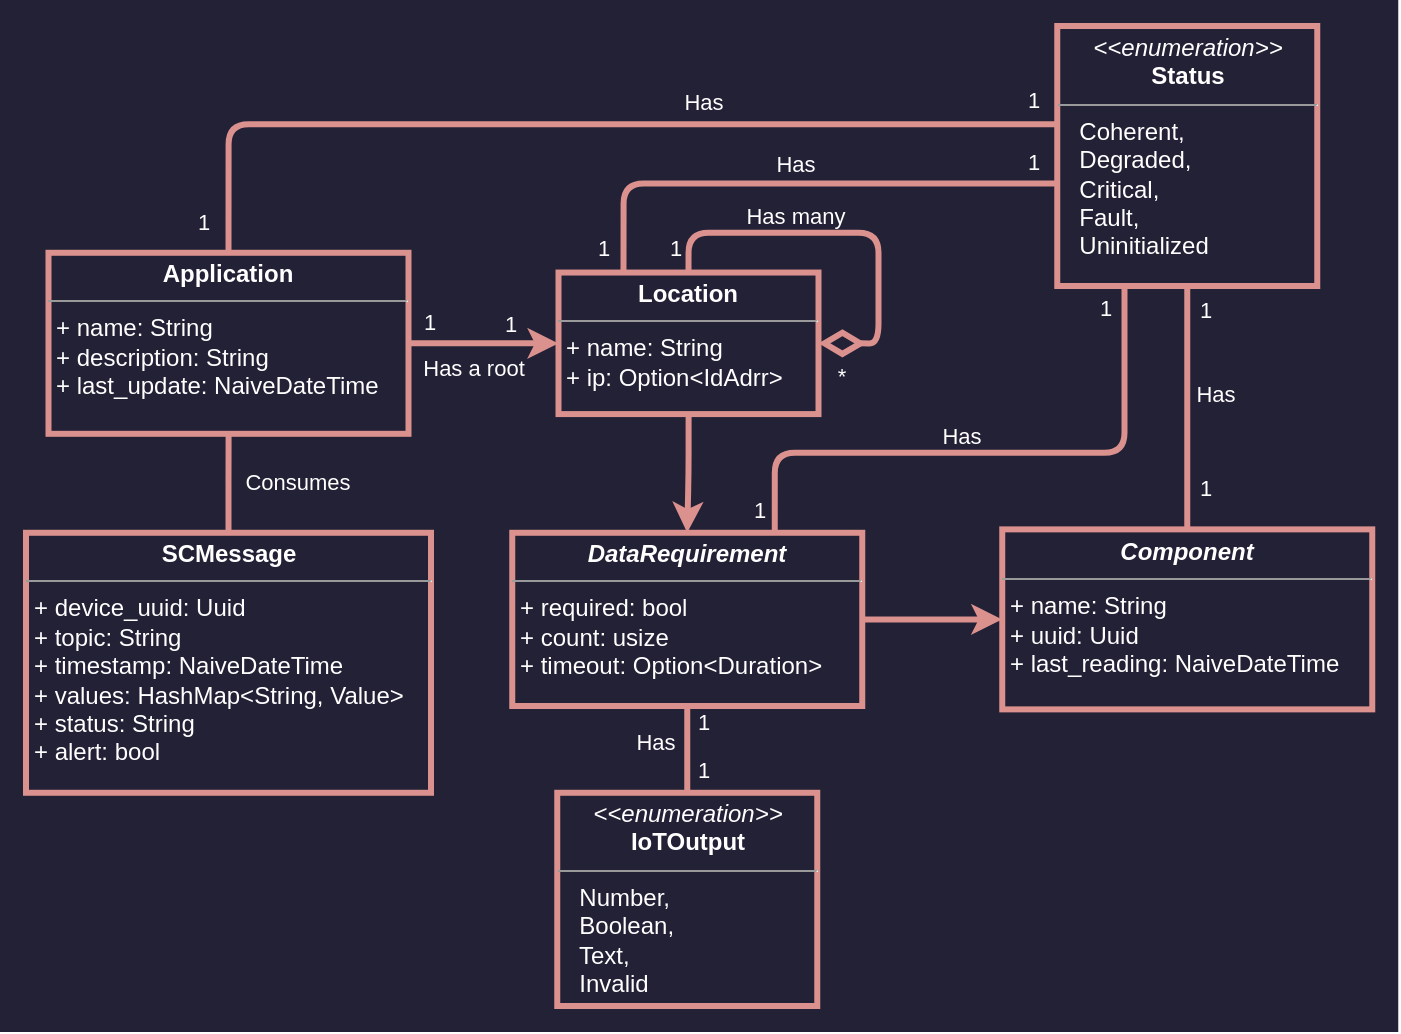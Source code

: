<mxfile version="22.1.21" type="device">
  <diagram name="Page-1" id="UgkzKDdlbD2YLOSZ790F">
    <mxGraphModel dx="1199" dy="1296" grid="1" gridSize="10" guides="1" tooltips="1" connect="1" arrows="1" fold="1" page="1" pageScale="1" pageWidth="850" pageHeight="1100" math="0" shadow="0">
      <root>
        <mxCell id="0" />
        <mxCell id="1" parent="0" />
        <mxCell id="N9ySa-mEWaRBu_4OoYGM-2" value="" style="group;fillColor=#232136;strokeColor=#232136;strokeWidth=26;" vertex="1" connectable="0" parent="1">
          <mxGeometry x="935" y="20" width="673.13" height="490" as="geometry" />
        </mxCell>
        <mxCell id="ultGdkTZjcFe20rOqxWl-29" value="&lt;font&gt;1&lt;/font&gt;" style="text;html=1;strokeColor=none;fillColor=none;align=center;verticalAlign=middle;whiteSpace=wrap;rounded=0;fontSize=11;fontFamily=Helvetica;fontColor=#FFFFFF;" parent="N9ySa-mEWaRBu_4OoYGM-2" vertex="1">
          <mxGeometry x="309" y="357.39" width="60" height="30" as="geometry" />
        </mxCell>
        <mxCell id="ultGdkTZjcFe20rOqxWl-34" value="&lt;font&gt;Has&lt;/font&gt;" style="text;html=1;strokeColor=none;fillColor=none;align=center;verticalAlign=middle;whiteSpace=wrap;rounded=0;fontSize=11;fontFamily=Helvetica;fontColor=#FFFFFF;" parent="N9ySa-mEWaRBu_4OoYGM-2" vertex="1">
          <mxGeometry x="285" y="343" width="60" height="30" as="geometry" />
        </mxCell>
        <mxCell id="ultGdkTZjcFe20rOqxWl-24" value="&lt;font&gt;1&lt;/font&gt;" style="text;html=1;strokeColor=none;fillColor=none;align=center;verticalAlign=middle;whiteSpace=wrap;rounded=0;fontSize=11;fontFamily=Helvetica;fontColor=#FFFFFF;" parent="N9ySa-mEWaRBu_4OoYGM-2" vertex="1">
          <mxGeometry x="210" y="134.27" width="65" height="30" as="geometry" />
        </mxCell>
        <mxCell id="ultGdkTZjcFe20rOqxWl-25" value="&lt;font&gt;Has a root&lt;/font&gt;" style="text;html=1;strokeColor=none;fillColor=none;align=center;verticalAlign=middle;whiteSpace=wrap;rounded=0;fontSize=11;fontFamily=Helvetica;fontColor=#FFFFFF;" parent="N9ySa-mEWaRBu_4OoYGM-2" vertex="1">
          <mxGeometry x="194.25" y="156.27" width="60" height="30" as="geometry" />
        </mxCell>
        <mxCell id="6oxuOz3wnvCVODKfcnTl-1" value="&lt;p style=&quot;margin:0px;margin-top:4px;text-align:center;&quot;&gt;&lt;font&gt;&lt;b style=&quot;background-color: initial;&quot;&gt;&lt;i&gt;Component&lt;/i&gt;&lt;/b&gt;&lt;br&gt;&lt;/font&gt;&lt;/p&gt;&lt;hr size=&quot;1&quot;&gt;&lt;p style=&quot;margin:0px;margin-left:4px;&quot;&gt;&lt;span style=&quot;background-color: initial;&quot;&gt;&lt;font&gt;+ name: String&lt;/font&gt;&lt;/span&gt;&lt;/p&gt;&lt;p style=&quot;margin:0px;margin-left:4px;&quot;&gt;&lt;span style=&quot;background-color: initial;&quot;&gt;&lt;font&gt;+ uuid: Uuid&lt;/font&gt;&lt;/span&gt;&lt;/p&gt;&lt;p style=&quot;margin:0px;margin-left:4px;&quot;&gt;&lt;span style=&quot;background-color: initial;&quot;&gt;&lt;font&gt;+ last_reading: NaiveDateTime&lt;/font&gt;&lt;/span&gt;&lt;/p&gt;" style="verticalAlign=top;align=left;overflow=fill;fontSize=12;fontFamily=Helvetica;html=1;whiteSpace=wrap;labelBackgroundColor=none;fillColor=#232136;strokeColor=#DB918D;fontColor=#FFFFFF;strokeWidth=3;" parent="N9ySa-mEWaRBu_4OoYGM-2" vertex="1">
          <mxGeometry x="488.13" y="251.69" width="185" height="90" as="geometry" />
        </mxCell>
        <mxCell id="ex1zAhzP3RsQWdwygTMw-9" style="edgeStyle=orthogonalEdgeStyle;shape=connector;rounded=1;orthogonalLoop=1;jettySize=auto;html=1;exitX=0.5;exitY=1;exitDx=0;exitDy=0;labelBackgroundColor=default;strokeColor=#DB918D;strokeWidth=3;align=center;verticalAlign=middle;fontFamily=Helvetica;fontSize=11;fontColor=#FFFFFF;endArrow=none;endFill=0;curved=0;" parent="N9ySa-mEWaRBu_4OoYGM-2" source="k4MrNBwa_ON_j0a-5Z7k-2" target="6oxuOz3wnvCVODKfcnTl-1" edge="1">
          <mxGeometry relative="1" as="geometry" />
        </mxCell>
        <mxCell id="k4MrNBwa_ON_j0a-5Z7k-2" value="&lt;p style=&quot;margin:0px;margin-top:4px;text-align:center;&quot;&gt;&lt;font&gt;&lt;i&gt;&amp;lt;&amp;lt;enumeration&amp;gt;&amp;gt;&lt;/i&gt;&lt;br&gt;&lt;b&gt;Status&lt;/b&gt;&lt;/font&gt;&lt;/p&gt;&lt;hr size=&quot;1&quot;&gt;&lt;p style=&quot;margin:0px;margin-left:4px;&quot;&gt;&lt;font&gt;&amp;nbsp; Coherent,&lt;/font&gt;&lt;/p&gt;&lt;p style=&quot;margin:0px;margin-left:4px;&quot;&gt;&lt;font&gt;&amp;nbsp; Degraded,&lt;/font&gt;&lt;/p&gt;&lt;p style=&quot;margin:0px;margin-left:4px;&quot;&gt;&lt;font&gt;&amp;nbsp; Critical,&lt;/font&gt;&lt;/p&gt;&lt;p style=&quot;margin:0px;margin-left:4px;&quot;&gt;&lt;font&gt;&amp;nbsp; Fault,&lt;/font&gt;&lt;/p&gt;&lt;p style=&quot;margin:0px;margin-left:4px;&quot;&gt;&lt;font&gt;&amp;nbsp; Uninitialized&lt;/font&gt;&lt;/p&gt;" style="verticalAlign=top;align=left;overflow=fill;fontSize=12;fontFamily=Helvetica;html=1;whiteSpace=wrap;strokeColor=#DB918D;fontColor=#FFFFFF;fillColor=#232136;labelBackgroundColor=none;strokeWidth=3;" parent="N9ySa-mEWaRBu_4OoYGM-2" vertex="1">
          <mxGeometry x="515.63" width="130" height="130" as="geometry" />
        </mxCell>
        <mxCell id="amVTd4cIFYr5nZaXsDXt-2" value="&lt;p style=&quot;margin:0px;margin-top:4px;text-align:center;&quot;&gt;&lt;font&gt;&lt;b&gt;SCMessage&lt;/b&gt;&lt;/font&gt;&lt;/p&gt;&lt;hr size=&quot;1&quot;&gt;&lt;p style=&quot;margin:0px;margin-left:4px;&quot;&gt;&lt;font&gt;+ device_uuid: Uuid&lt;/font&gt;&lt;/p&gt;&lt;p style=&quot;margin:0px;margin-left:4px;&quot;&gt;&lt;font&gt;+ topic: String&lt;/font&gt;&lt;/p&gt;&lt;p style=&quot;margin:0px;margin-left:4px;&quot;&gt;&lt;font&gt;+ timestamp: NaiveDateTime&lt;/font&gt;&lt;/p&gt;&lt;p style=&quot;margin:0px;margin-left:4px;&quot;&gt;&lt;font&gt;+ values: HashMap&amp;lt;String, Value&amp;gt;&lt;/font&gt;&lt;/p&gt;&lt;p style=&quot;margin:0px;margin-left:4px;&quot;&gt;&lt;font&gt;+ status: String&lt;/font&gt;&lt;/p&gt;&lt;p style=&quot;margin:0px;margin-left:4px;&quot;&gt;&lt;font&gt;+ alert: bool&lt;/font&gt;&lt;/p&gt;" style="verticalAlign=top;align=left;overflow=fill;fontSize=12;fontFamily=Helvetica;html=1;whiteSpace=wrap;strokeColor=#DB918D;fontColor=#FFFFFF;fillColor=#232136;labelBackgroundColor=none;strokeWidth=3;" parent="N9ySa-mEWaRBu_4OoYGM-2" vertex="1">
          <mxGeometry y="253.39" width="202.5" height="130" as="geometry" />
        </mxCell>
        <mxCell id="ex1zAhzP3RsQWdwygTMw-3" value="" style="edgeStyle=orthogonalEdgeStyle;shape=connector;rounded=1;orthogonalLoop=1;jettySize=auto;html=1;labelBackgroundColor=default;strokeColor=#DB918D;strokeWidth=3;align=center;verticalAlign=middle;fontFamily=Helvetica;fontSize=11;fontColor=#FFFFFF;endArrow=classic;endFill=1;curved=0;" parent="N9ySa-mEWaRBu_4OoYGM-2" source="bPzTSkkldETOd2Aa_31L-1" target="6oxuOz3wnvCVODKfcnTl-1" edge="1">
          <mxGeometry relative="1" as="geometry" />
        </mxCell>
        <mxCell id="ex1zAhzP3RsQWdwygTMw-10" style="edgeStyle=orthogonalEdgeStyle;shape=connector;rounded=1;orthogonalLoop=1;jettySize=auto;html=1;exitX=0.75;exitY=0;exitDx=0;exitDy=0;labelBackgroundColor=default;strokeColor=#DB918D;strokeWidth=3;align=center;verticalAlign=middle;fontFamily=Helvetica;fontSize=11;fontColor=#FFFFFF;endArrow=none;endFill=0;curved=0;" parent="N9ySa-mEWaRBu_4OoYGM-2" source="bPzTSkkldETOd2Aa_31L-1" target="k4MrNBwa_ON_j0a-5Z7k-2" edge="1">
          <mxGeometry relative="1" as="geometry">
            <Array as="points">
              <mxPoint x="374.25" y="213.39" />
              <mxPoint x="549.25" y="213.39" />
            </Array>
          </mxGeometry>
        </mxCell>
        <mxCell id="bPzTSkkldETOd2Aa_31L-1" value="&lt;p style=&quot;margin:0px;margin-top:4px;text-align:center;&quot;&gt;&lt;b&gt;&lt;i&gt;&lt;font&gt;DataRequirement&lt;/font&gt;&lt;/i&gt;&lt;/b&gt;&lt;/p&gt;&lt;hr size=&quot;1&quot;&gt;&lt;p style=&quot;margin:0px;margin-left:4px;&quot;&gt;&lt;font&gt;+ required: bool&lt;/font&gt;&lt;/p&gt;&lt;p style=&quot;margin:0px;margin-left:4px;&quot;&gt;&lt;font&gt;+ count: usize&lt;/font&gt;&lt;/p&gt;&lt;p style=&quot;margin:0px;margin-left:4px;&quot;&gt;&lt;font&gt;&lt;span style=&quot;background-color: initial;&quot;&gt;+ timeout: Option&amp;lt;Duration&amp;gt;&amp;nbsp;&lt;/span&gt;&lt;/font&gt;&lt;/p&gt;&lt;p style=&quot;margin:0px;margin-left:4px;&quot;&gt;&lt;br&gt;&lt;/p&gt;" style="verticalAlign=top;align=left;overflow=fill;fontSize=12;fontFamily=Helvetica;html=1;whiteSpace=wrap;labelBackgroundColor=none;fillColor=#232136;fontColor=#FFFFFF;strokeColor=#DB918D;strokeWidth=3;" parent="N9ySa-mEWaRBu_4OoYGM-2" vertex="1">
          <mxGeometry x="243.13" y="253.39" width="175" height="86.61" as="geometry" />
        </mxCell>
        <mxCell id="bPzTSkkldETOd2Aa_31L-2" value="&lt;p style=&quot;margin:0px;margin-top:4px;text-align:center;&quot;&gt;&lt;b&gt;&lt;font&gt;Application&lt;/font&gt;&lt;/b&gt;&lt;/p&gt;&lt;hr size=&quot;1&quot;&gt;&lt;p style=&quot;margin:0px;margin-left:4px;&quot;&gt;&lt;font&gt;+ name: String&lt;/font&gt;&lt;/p&gt;&lt;p style=&quot;margin:0px;margin-left:4px;&quot;&gt;&lt;font&gt;&lt;span style=&quot;background-color: initial;&quot;&gt;+&amp;nbsp;description: String&lt;/span&gt;&lt;br&gt;&lt;/font&gt;&lt;/p&gt;&lt;p style=&quot;margin:0px;margin-left:4px;&quot;&gt;&lt;span style=&quot;background-color: initial;&quot;&gt;&lt;font&gt;+ last_update: NaiveDateTime&lt;/font&gt;&lt;/span&gt;&lt;/p&gt;&lt;p style=&quot;margin:0px;margin-left:4px;&quot;&gt;&lt;br&gt;&lt;/p&gt;" style="verticalAlign=top;align=left;overflow=fill;fontSize=12;fontFamily=Helvetica;html=1;whiteSpace=wrap;labelBackgroundColor=none;fillColor=#232136;strokeColor=#DB918D;fontColor=#FFFFFF;strokeWidth=3;" parent="N9ySa-mEWaRBu_4OoYGM-2" vertex="1">
          <mxGeometry x="11.25" y="113.39" width="180" height="90.52" as="geometry" />
        </mxCell>
        <mxCell id="ex1zAhzP3RsQWdwygTMw-8" style="edgeStyle=orthogonalEdgeStyle;shape=connector;rounded=1;orthogonalLoop=1;jettySize=auto;html=1;exitX=0.5;exitY=0;exitDx=0;exitDy=0;entryX=0;entryY=0.378;entryDx=0;entryDy=0;labelBackgroundColor=default;strokeColor=#DB918D;strokeWidth=3;align=center;verticalAlign=middle;fontFamily=Helvetica;fontSize=11;fontColor=#FFFFFF;endArrow=none;endFill=0;curved=0;entryPerimeter=0;startArrow=none;startFill=0;" parent="N9ySa-mEWaRBu_4OoYGM-2" source="bPzTSkkldETOd2Aa_31L-2" target="k4MrNBwa_ON_j0a-5Z7k-2" edge="1">
          <mxGeometry relative="1" as="geometry" />
        </mxCell>
        <mxCell id="ex1zAhzP3RsQWdwygTMw-6" style="edgeStyle=orthogonalEdgeStyle;shape=connector;rounded=0;orthogonalLoop=1;jettySize=auto;html=1;labelBackgroundColor=default;strokeColor=#DB918D;strokeWidth=3;align=center;verticalAlign=middle;fontFamily=Helvetica;fontSize=11;fontColor=#FFFFFF;endArrow=none;endFill=0;" parent="N9ySa-mEWaRBu_4OoYGM-2" source="amVTd4cIFYr5nZaXsDXt-2" target="bPzTSkkldETOd2Aa_31L-2" edge="1">
          <mxGeometry relative="1" as="geometry" />
        </mxCell>
        <mxCell id="ex1zAhzP3RsQWdwygTMw-4" value="" style="edgeStyle=orthogonalEdgeStyle;shape=connector;rounded=1;orthogonalLoop=1;jettySize=auto;html=1;labelBackgroundColor=default;strokeColor=#DB918D;strokeWidth=3;align=center;verticalAlign=middle;fontFamily=Helvetica;fontSize=11;fontColor=#FFFFFF;endArrow=classic;endFill=1;curved=0;" parent="N9ySa-mEWaRBu_4OoYGM-2" source="bPzTSkkldETOd2Aa_31L-5" target="bPzTSkkldETOd2Aa_31L-1" edge="1">
          <mxGeometry relative="1" as="geometry" />
        </mxCell>
        <mxCell id="bPzTSkkldETOd2Aa_31L-5" value="&lt;p style=&quot;margin:0px;margin-top:4px;text-align:center;&quot;&gt;&lt;b&gt;&lt;font&gt;Location&lt;/font&gt;&lt;/b&gt;&lt;/p&gt;&lt;hr size=&quot;1&quot;&gt;&lt;p style=&quot;margin:0px;margin-left:4px;&quot;&gt;&lt;span style=&quot;background-color: initial;&quot;&gt;+ name: String&lt;/span&gt;&lt;br&gt;&lt;/p&gt;&lt;p style=&quot;margin:0px;margin-left:4px;&quot;&gt;&lt;span style=&quot;background-color: initial;&quot;&gt;+ ip: Option&amp;lt;IdAdrr&amp;gt;&lt;/span&gt;&lt;/p&gt;&lt;p style=&quot;margin:0px;margin-left:4px;&quot;&gt;&lt;br&gt;&lt;/p&gt;" style="verticalAlign=top;align=left;overflow=fill;fontSize=12;fontFamily=Helvetica;html=1;whiteSpace=wrap;labelBackgroundColor=none;fillColor=#232136;strokeColor=#DB918D;fontColor=#FFFFFF;strokeWidth=3;" parent="N9ySa-mEWaRBu_4OoYGM-2" vertex="1">
          <mxGeometry x="266.25" y="123.27" width="130" height="70.77" as="geometry" />
        </mxCell>
        <mxCell id="ultGdkTZjcFe20rOqxWl-4" style="edgeStyle=orthogonalEdgeStyle;shape=connector;curved=0;rounded=1;orthogonalLoop=1;jettySize=auto;html=1;exitX=0.25;exitY=0;exitDx=0;exitDy=0;entryX=0.007;entryY=0.606;entryDx=0;entryDy=0;entryPerimeter=0;labelBackgroundColor=default;strokeColor=#DB918D;strokeWidth=3;align=center;verticalAlign=middle;fontFamily=Helvetica;fontSize=11;fontColor=#FFFFFF;endArrow=none;endFill=0;" parent="N9ySa-mEWaRBu_4OoYGM-2" source="bPzTSkkldETOd2Aa_31L-5" target="k4MrNBwa_ON_j0a-5Z7k-2" edge="1">
          <mxGeometry relative="1" as="geometry" />
        </mxCell>
        <mxCell id="bPzTSkkldETOd2Aa_31L-8" style="edgeStyle=orthogonalEdgeStyle;rounded=0;orthogonalLoop=1;jettySize=auto;html=1;strokeWidth=3;endArrow=classic;endFill=1;strokeColor=#DB918D;fontColor=#FFFFFF;" parent="N9ySa-mEWaRBu_4OoYGM-2" source="bPzTSkkldETOd2Aa_31L-2" target="bPzTSkkldETOd2Aa_31L-5" edge="1">
          <mxGeometry relative="1" as="geometry" />
        </mxCell>
        <mxCell id="bPzTSkkldETOd2Aa_31L-6" value="&lt;p style=&quot;margin:0px;margin-top:4px;text-align:center;&quot;&gt;&lt;font&gt;&lt;i&gt;&amp;lt;&amp;lt;enumeration&amp;gt;&amp;gt;&lt;/i&gt;&lt;br&gt;&lt;b&gt;IoTOutput&lt;/b&gt;&lt;/font&gt;&lt;/p&gt;&lt;hr size=&quot;1&quot;&gt;&lt;p style=&quot;margin:0px;margin-left:4px;&quot;&gt;&lt;font&gt;&amp;nbsp; Number,&lt;/font&gt;&lt;/p&gt;&lt;p style=&quot;margin:0px;margin-left:4px;&quot;&gt;&lt;font&gt;&amp;nbsp; Boolean,&lt;/font&gt;&lt;/p&gt;&lt;p style=&quot;margin:0px;margin-left:4px;&quot;&gt;&lt;font&gt;&amp;nbsp; Text,&lt;/font&gt;&lt;/p&gt;&lt;p style=&quot;margin:0px;margin-left:4px;&quot;&gt;&lt;font&gt;&amp;nbsp; Invalid&lt;/font&gt;&lt;/p&gt;" style="verticalAlign=top;align=left;overflow=fill;fontSize=12;fontFamily=Helvetica;html=1;whiteSpace=wrap;strokeColor=#DB918D;fontColor=#FFFFFF;fillColor=#232136;labelBackgroundColor=none;strokeWidth=3;" parent="N9ySa-mEWaRBu_4OoYGM-2" vertex="1">
          <mxGeometry x="265.63" y="383.39" width="130" height="106.61" as="geometry" />
        </mxCell>
        <mxCell id="ex1zAhzP3RsQWdwygTMw-5" style="edgeStyle=orthogonalEdgeStyle;shape=connector;rounded=0;orthogonalLoop=1;jettySize=auto;html=1;labelBackgroundColor=default;strokeColor=#DB918D;strokeWidth=3;align=center;verticalAlign=middle;fontFamily=Helvetica;fontSize=11;fontColor=#FFFFFF;endArrow=none;endFill=0;" parent="N9ySa-mEWaRBu_4OoYGM-2" source="bPzTSkkldETOd2Aa_31L-1" target="bPzTSkkldETOd2Aa_31L-6" edge="1">
          <mxGeometry relative="1" as="geometry" />
        </mxCell>
        <mxCell id="bPzTSkkldETOd2Aa_31L-9" style="edgeStyle=orthogonalEdgeStyle;shape=connector;rounded=1;orthogonalLoop=1;jettySize=auto;html=1;exitX=0.5;exitY=0;exitDx=0;exitDy=0;entryX=1;entryY=0.5;entryDx=0;entryDy=0;labelBackgroundColor=default;strokeColor=#DB918D;strokeWidth=3;align=center;verticalAlign=middle;fontFamily=Helvetica;fontSize=11;fontColor=#FFFFFF;endArrow=diamondThin;endFill=0;curved=0;endSize=15;startSize=10;" parent="N9ySa-mEWaRBu_4OoYGM-2" source="bPzTSkkldETOd2Aa_31L-5" target="bPzTSkkldETOd2Aa_31L-5" edge="1">
          <mxGeometry relative="1" as="geometry">
            <Array as="points">
              <mxPoint x="331.25" y="103.39" />
              <mxPoint x="426.25" y="103.39" />
              <mxPoint x="426.25" y="158.39" />
            </Array>
          </mxGeometry>
        </mxCell>
        <mxCell id="ultGdkTZjcFe20rOqxWl-5" value="&lt;font&gt;Consumes&lt;/font&gt;" style="text;html=1;strokeColor=none;fillColor=none;align=center;verticalAlign=middle;whiteSpace=wrap;rounded=0;fontSize=11;fontFamily=Helvetica;fontColor=#FFFFFF;" parent="N9ySa-mEWaRBu_4OoYGM-2" vertex="1">
          <mxGeometry x="106.13" y="213.39" width="60" height="30" as="geometry" />
        </mxCell>
        <mxCell id="ultGdkTZjcFe20rOqxWl-10" value="&lt;font&gt;Has many&lt;/font&gt;" style="text;html=1;strokeColor=none;fillColor=none;align=center;verticalAlign=middle;whiteSpace=wrap;rounded=0;fontSize=11;fontFamily=Helvetica;fontColor=#FFFFFF;" parent="N9ySa-mEWaRBu_4OoYGM-2" vertex="1">
          <mxGeometry x="355" y="80.39" width="60" height="30" as="geometry" />
        </mxCell>
        <mxCell id="ultGdkTZjcFe20rOqxWl-12" value="&lt;font&gt;1&lt;/font&gt;" style="text;html=1;strokeColor=none;fillColor=none;align=center;verticalAlign=middle;whiteSpace=wrap;rounded=0;fontSize=11;fontFamily=Helvetica;fontColor=#FFFFFF;" parent="N9ySa-mEWaRBu_4OoYGM-2" vertex="1">
          <mxGeometry x="59.0" y="83.39" width="60" height="30" as="geometry" />
        </mxCell>
        <mxCell id="ultGdkTZjcFe20rOqxWl-13" value="&lt;font&gt;1&lt;/font&gt;" style="text;html=1;strokeColor=none;fillColor=none;align=center;verticalAlign=middle;whiteSpace=wrap;rounded=0;fontSize=11;fontFamily=Helvetica;fontColor=#FFFFFF;" parent="N9ySa-mEWaRBu_4OoYGM-2" vertex="1">
          <mxGeometry x="474" y="22" width="60" height="30" as="geometry" />
        </mxCell>
        <mxCell id="ultGdkTZjcFe20rOqxWl-15" value="&lt;font&gt;1&lt;/font&gt;" style="text;html=1;strokeColor=none;fillColor=none;align=center;verticalAlign=middle;whiteSpace=wrap;rounded=0;fontSize=11;fontFamily=Helvetica;fontColor=#FFFFFF;" parent="N9ySa-mEWaRBu_4OoYGM-2" vertex="1">
          <mxGeometry x="474" y="53.39" width="60" height="30" as="geometry" />
        </mxCell>
        <mxCell id="ultGdkTZjcFe20rOqxWl-16" value="&lt;font&gt;1&lt;/font&gt;" style="text;html=1;strokeColor=none;fillColor=none;align=center;verticalAlign=middle;whiteSpace=wrap;rounded=0;fontSize=11;fontFamily=Helvetica;fontColor=#FFFFFF;" parent="N9ySa-mEWaRBu_4OoYGM-2" vertex="1">
          <mxGeometry x="295" y="96.27" width="60" height="30" as="geometry" />
        </mxCell>
        <mxCell id="ultGdkTZjcFe20rOqxWl-18" value="&lt;font&gt;*&lt;br&gt;&lt;/font&gt;" style="text;html=1;strokeColor=none;fillColor=none;align=center;verticalAlign=middle;whiteSpace=wrap;rounded=0;fontSize=11;fontFamily=Helvetica;fontColor=#FFFFFF;" parent="N9ySa-mEWaRBu_4OoYGM-2" vertex="1">
          <mxGeometry x="378" y="160" width="60" height="30" as="geometry" />
        </mxCell>
        <mxCell id="ultGdkTZjcFe20rOqxWl-19" value="&lt;font&gt;1&lt;/font&gt;" style="text;html=1;strokeColor=none;fillColor=none;align=center;verticalAlign=middle;whiteSpace=wrap;rounded=0;fontSize=11;fontFamily=Helvetica;fontColor=#FFFFFF;" parent="N9ySa-mEWaRBu_4OoYGM-2" vertex="1">
          <mxGeometry x="510" y="126.27" width="60" height="30" as="geometry" />
        </mxCell>
        <mxCell id="ultGdkTZjcFe20rOqxWl-20" value="&lt;font&gt;1&lt;/font&gt;" style="text;html=1;strokeColor=none;fillColor=none;align=center;verticalAlign=middle;whiteSpace=wrap;rounded=0;fontSize=11;fontFamily=Helvetica;fontColor=#FFFFFF;" parent="N9ySa-mEWaRBu_4OoYGM-2" vertex="1">
          <mxGeometry x="337.25" y="227.39" width="60" height="30" as="geometry" />
        </mxCell>
        <mxCell id="ultGdkTZjcFe20rOqxWl-21" value="&lt;font&gt;1&lt;/font&gt;" style="text;html=1;strokeColor=none;fillColor=none;align=center;verticalAlign=middle;whiteSpace=wrap;rounded=0;fontSize=11;fontFamily=Helvetica;fontColor=#FFFFFF;" parent="N9ySa-mEWaRBu_4OoYGM-2" vertex="1">
          <mxGeometry x="259" y="96.27" width="60" height="30" as="geometry" />
        </mxCell>
        <mxCell id="ultGdkTZjcFe20rOqxWl-22" value="&lt;font&gt;1&lt;/font&gt;" style="text;html=1;strokeColor=none;fillColor=none;align=center;verticalAlign=middle;whiteSpace=wrap;rounded=0;fontSize=11;fontFamily=Helvetica;fontColor=#FFFFFF;" parent="N9ySa-mEWaRBu_4OoYGM-2" vertex="1">
          <mxGeometry x="172" y="133.27" width="60" height="30" as="geometry" />
        </mxCell>
        <mxCell id="ultGdkTZjcFe20rOqxWl-27" value="&lt;font&gt;1&lt;/font&gt;" style="text;html=1;strokeColor=none;fillColor=none;align=center;verticalAlign=middle;whiteSpace=wrap;rounded=0;fontSize=11;fontFamily=Helvetica;fontColor=#FFFFFF;" parent="N9ySa-mEWaRBu_4OoYGM-2" vertex="1">
          <mxGeometry x="560" y="127.0" width="60" height="30" as="geometry" />
        </mxCell>
        <mxCell id="ultGdkTZjcFe20rOqxWl-28" value="&lt;font&gt;1&lt;/font&gt;" style="text;html=1;strokeColor=none;fillColor=none;align=center;verticalAlign=middle;whiteSpace=wrap;rounded=0;fontSize=11;fontFamily=Helvetica;fontColor=#FFFFFF;" parent="N9ySa-mEWaRBu_4OoYGM-2" vertex="1">
          <mxGeometry x="560" y="216.39" width="60" height="30" as="geometry" />
        </mxCell>
        <mxCell id="ultGdkTZjcFe20rOqxWl-30" value="&lt;font&gt;1&lt;/font&gt;" style="text;html=1;strokeColor=none;fillColor=none;align=center;verticalAlign=middle;whiteSpace=wrap;rounded=0;fontSize=11;fontFamily=Helvetica;fontColor=#FFFFFF;" parent="N9ySa-mEWaRBu_4OoYGM-2" vertex="1">
          <mxGeometry x="309" y="333.39" width="60" height="30" as="geometry" />
        </mxCell>
        <mxCell id="ultGdkTZjcFe20rOqxWl-32" value="&lt;font&gt;Has&lt;/font&gt;" style="text;html=1;strokeColor=none;fillColor=none;align=center;verticalAlign=middle;whiteSpace=wrap;rounded=0;fontSize=11;fontFamily=Helvetica;fontColor=#FFFFFF;" parent="N9ySa-mEWaRBu_4OoYGM-2" vertex="1">
          <mxGeometry x="309" y="23.39" width="60" height="30" as="geometry" />
        </mxCell>
        <mxCell id="ultGdkTZjcFe20rOqxWl-33" value="&lt;font&gt;Has&lt;/font&gt;" style="text;html=1;strokeColor=none;fillColor=none;align=center;verticalAlign=middle;whiteSpace=wrap;rounded=0;fontSize=11;fontFamily=Helvetica;fontColor=#FFFFFF;" parent="N9ySa-mEWaRBu_4OoYGM-2" vertex="1">
          <mxGeometry x="565" y="169.27" width="60" height="30" as="geometry" />
        </mxCell>
        <mxCell id="ultGdkTZjcFe20rOqxWl-35" value="&lt;font&gt;Has&lt;/font&gt;" style="text;html=1;strokeColor=none;fillColor=none;align=center;verticalAlign=middle;whiteSpace=wrap;rounded=0;fontSize=11;fontFamily=Helvetica;fontColor=#FFFFFF;" parent="N9ySa-mEWaRBu_4OoYGM-2" vertex="1">
          <mxGeometry x="355" y="54" width="60" height="30" as="geometry" />
        </mxCell>
        <mxCell id="ultGdkTZjcFe20rOqxWl-36" value="&lt;font&gt;Has&lt;/font&gt;" style="text;html=1;strokeColor=none;fillColor=none;align=center;verticalAlign=middle;whiteSpace=wrap;rounded=0;fontSize=11;fontFamily=Helvetica;fontColor=#FFFFFF;" parent="N9ySa-mEWaRBu_4OoYGM-2" vertex="1">
          <mxGeometry x="438" y="190" width="60" height="30" as="geometry" />
        </mxCell>
      </root>
    </mxGraphModel>
  </diagram>
</mxfile>

